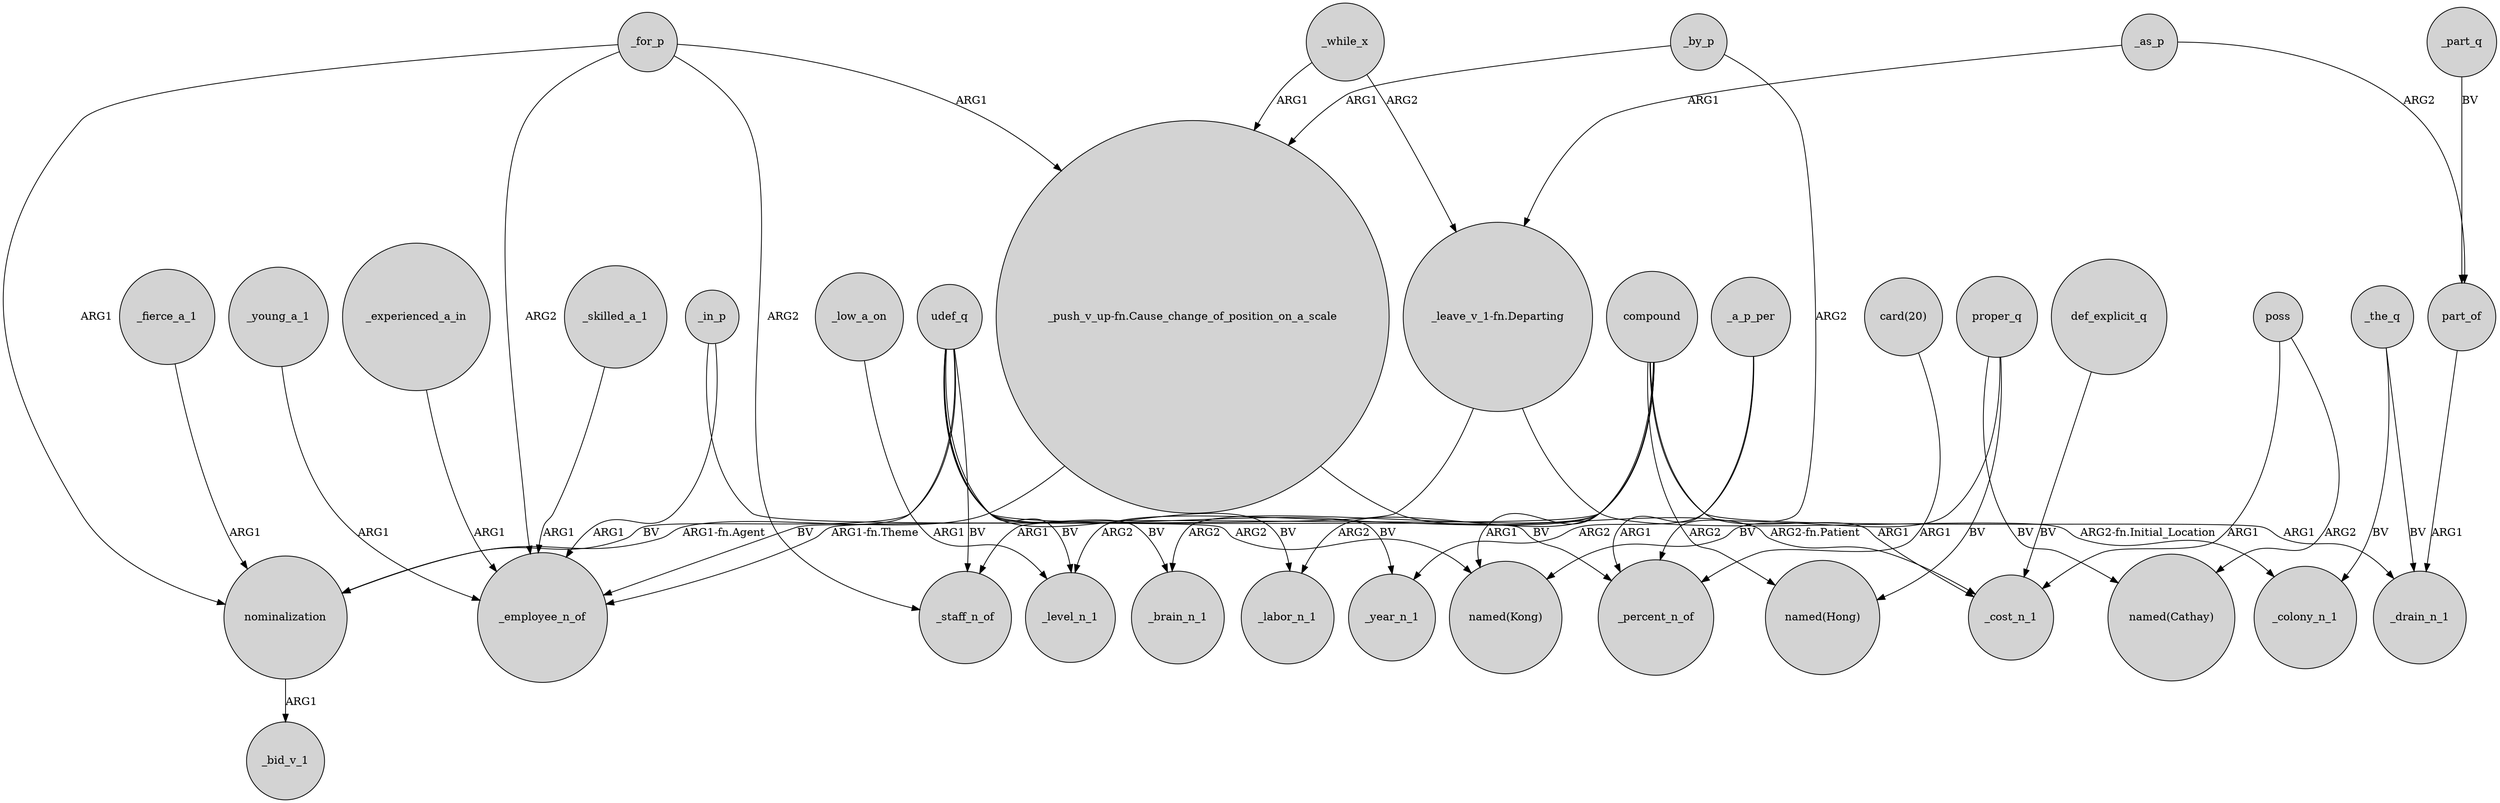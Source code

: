 digraph {
	node [shape=circle style=filled]
	compound -> _brain_n_1 [label=ARG2]
	nominalization -> _bid_v_1 [label=ARG1]
	compound -> _drain_n_1 [label=ARG1]
	udef_q -> _employee_n_of [label=BV]
	_in_p -> _employee_n_of [label=ARG1]
	_as_p -> part_of [label=ARG2]
	_skilled_a_1 -> _employee_n_of [label=ARG1]
	_a_p_per -> _year_n_1 [label=ARG2]
	udef_q -> _staff_n_of [label=BV]
	_experienced_a_in -> _employee_n_of [label=ARG1]
	_low_a_on -> _level_n_1 [label=ARG1]
	compound -> "named(Hong)" [label=ARG2]
	compound -> _labor_n_1 [label=ARG2]
	_fierce_a_1 -> nominalization [label=ARG1]
	_by_p -> _percent_n_of [label=ARG2]
	_part_q -> part_of [label=BV]
	udef_q -> _labor_n_1 [label=BV]
	proper_q -> "named(Hong)" [label=BV]
	_the_q -> _drain_n_1 [label=BV]
	udef_q -> _level_n_1 [label=BV]
	_for_p -> _staff_n_of [label=ARG2]
	"_leave_v_1-fn.Departing" -> _employee_n_of [label="ARG1-fn.Theme"]
	_while_x -> "_leave_v_1-fn.Departing" [label=ARG2]
	_in_p -> "named(Kong)" [label=ARG2]
	"_push_v_up-fn.Cause_change_of_position_on_a_scale" -> _cost_n_1 [label="ARG2-fn.Patient"]
	_for_p -> _employee_n_of [label=ARG2]
	proper_q -> "named(Kong)" [label=BV]
	proper_q -> "named(Cathay)" [label=BV]
	compound -> _staff_n_of [label=ARG1]
	compound -> _cost_n_1 [label=ARG1]
	_as_p -> "_leave_v_1-fn.Departing" [label=ARG1]
	udef_q -> nominalization [label=BV]
	compound -> _level_n_1 [label=ARG2]
	_for_p -> nominalization [label=ARG1]
	_by_p -> "_push_v_up-fn.Cause_change_of_position_on_a_scale" [label=ARG1]
	_while_x -> "_push_v_up-fn.Cause_change_of_position_on_a_scale" [label=ARG1]
	_for_p -> "_push_v_up-fn.Cause_change_of_position_on_a_scale" [label=ARG1]
	_the_q -> _colony_n_1 [label=BV]
	udef_q -> _year_n_1 [label=BV]
	"_push_v_up-fn.Cause_change_of_position_on_a_scale" -> nominalization [label="ARG1-fn.Agent"]
	part_of -> _drain_n_1 [label=ARG1]
	_young_a_1 -> _employee_n_of [label=ARG1]
	def_explicit_q -> _cost_n_1 [label=BV]
	udef_q -> _percent_n_of [label=BV]
	poss -> _cost_n_1 [label=ARG1]
	udef_q -> _brain_n_1 [label=BV]
	"_leave_v_1-fn.Departing" -> _colony_n_1 [label="ARG2-fn.Initial_Location"]
	poss -> "named(Cathay)" [label=ARG2]
	compound -> "named(Kong)" [label=ARG1]
	"card(20)" -> _percent_n_of [label=ARG1]
	_a_p_per -> _percent_n_of [label=ARG1]
}
